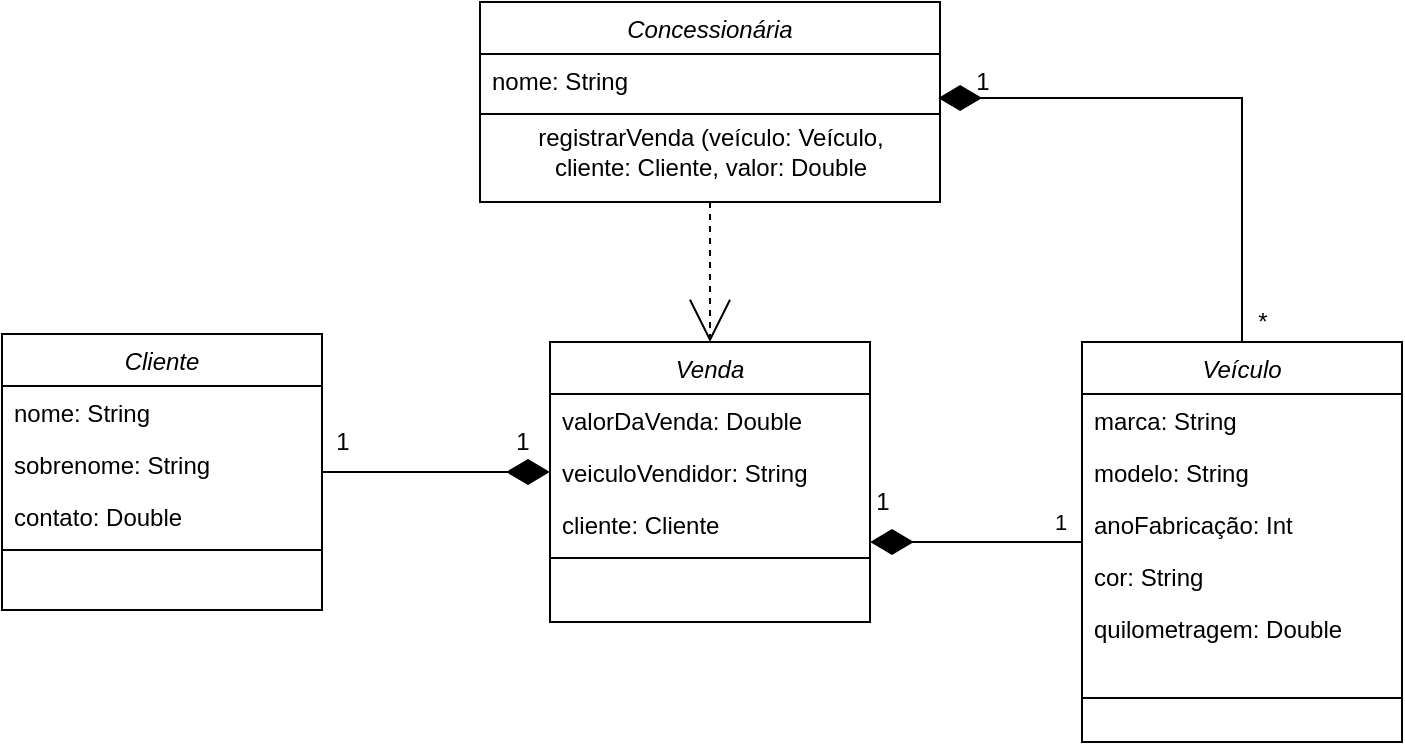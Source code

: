 <mxfile version="13.7.1" type="device"><diagram id="C5RBs43oDa-KdzZeNtuy" name="Page-1"><mxGraphModel dx="1422" dy="745" grid="1" gridSize="10" guides="1" tooltips="1" connect="1" arrows="1" fold="1" page="1" pageScale="1" pageWidth="827" pageHeight="1169" math="0" shadow="0"><root><mxCell id="WIyWlLk6GJQsqaUBKTNV-0"/><mxCell id="WIyWlLk6GJQsqaUBKTNV-1" parent="WIyWlLk6GJQsqaUBKTNV-0"/><mxCell id="psAEGaWoOe4yXrMalvT4-34" style="edgeStyle=orthogonalEdgeStyle;rounded=0;orthogonalLoop=1;jettySize=auto;html=1;entryX=0.5;entryY=0;entryDx=0;entryDy=0;endArrow=open;endFill=0;endSize=19;dashed=1;" edge="1" parent="WIyWlLk6GJQsqaUBKTNV-1" source="psAEGaWoOe4yXrMalvT4-0" target="zkfFHV4jXpPFQw0GAbJ--17"><mxGeometry relative="1" as="geometry"/></mxCell><mxCell id="psAEGaWoOe4yXrMalvT4-0" value="Concessionária" style="swimlane;fontStyle=2;align=center;verticalAlign=top;childLayout=stackLayout;horizontal=1;startSize=26;horizontalStack=0;resizeParent=1;resizeLast=0;collapsible=1;marginBottom=0;rounded=0;shadow=0;strokeWidth=1;" vertex="1" parent="WIyWlLk6GJQsqaUBKTNV-1"><mxGeometry x="299" y="80" width="230" height="100" as="geometry"><mxRectangle x="230" y="140" width="160" height="26" as="alternateBounds"/></mxGeometry></mxCell><mxCell id="psAEGaWoOe4yXrMalvT4-1" value="nome: String" style="text;align=left;verticalAlign=top;spacingLeft=4;spacingRight=4;overflow=hidden;rotatable=0;points=[[0,0.5],[1,0.5]];portConstraint=eastwest;" vertex="1" parent="psAEGaWoOe4yXrMalvT4-0"><mxGeometry y="26" width="230" height="26" as="geometry"/></mxCell><mxCell id="psAEGaWoOe4yXrMalvT4-4" value="" style="line;html=1;strokeWidth=1;align=left;verticalAlign=middle;spacingTop=-1;spacingLeft=3;spacingRight=3;rotatable=0;labelPosition=right;points=[];portConstraint=eastwest;" vertex="1" parent="psAEGaWoOe4yXrMalvT4-0"><mxGeometry y="52" width="230" height="8" as="geometry"/></mxCell><mxCell id="psAEGaWoOe4yXrMalvT4-12" value="registrarVenda (veículo: Veículo, &lt;br&gt;cliente: Cliente, valor: Double" style="text;html=1;align=center;verticalAlign=middle;resizable=0;points=[];autosize=1;" vertex="1" parent="psAEGaWoOe4yXrMalvT4-0"><mxGeometry y="60" width="230" height="30" as="geometry"/></mxCell><mxCell id="zkfFHV4jXpPFQw0GAbJ--17" value="Venda" style="swimlane;fontStyle=2;align=center;verticalAlign=top;childLayout=stackLayout;horizontal=1;startSize=26;horizontalStack=0;resizeParent=1;resizeLast=0;collapsible=1;marginBottom=0;rounded=0;shadow=0;strokeWidth=1;" parent="WIyWlLk6GJQsqaUBKTNV-1" vertex="1"><mxGeometry x="334" y="250" width="160" height="140" as="geometry"><mxRectangle x="550" y="140" width="160" height="26" as="alternateBounds"/></mxGeometry></mxCell><mxCell id="zkfFHV4jXpPFQw0GAbJ--18" value="valorDaVenda: Double" style="text;align=left;verticalAlign=top;spacingLeft=4;spacingRight=4;overflow=hidden;rotatable=0;points=[[0,0.5],[1,0.5]];portConstraint=eastwest;" parent="zkfFHV4jXpPFQw0GAbJ--17" vertex="1"><mxGeometry y="26" width="160" height="26" as="geometry"/></mxCell><mxCell id="zkfFHV4jXpPFQw0GAbJ--19" value="veiculoVendidor: String" style="text;align=left;verticalAlign=top;spacingLeft=4;spacingRight=4;overflow=hidden;rotatable=0;points=[[0,0.5],[1,0.5]];portConstraint=eastwest;rounded=0;shadow=0;html=0;" parent="zkfFHV4jXpPFQw0GAbJ--17" vertex="1"><mxGeometry y="52" width="160" height="26" as="geometry"/></mxCell><mxCell id="zkfFHV4jXpPFQw0GAbJ--20" value="cliente: Cliente" style="text;align=left;verticalAlign=top;spacingLeft=4;spacingRight=4;overflow=hidden;rotatable=0;points=[[0,0.5],[1,0.5]];portConstraint=eastwest;rounded=0;shadow=0;html=0;" parent="zkfFHV4jXpPFQw0GAbJ--17" vertex="1"><mxGeometry y="78" width="160" height="26" as="geometry"/></mxCell><mxCell id="zkfFHV4jXpPFQw0GAbJ--23" value="" style="line;html=1;strokeWidth=1;align=left;verticalAlign=middle;spacingTop=-1;spacingLeft=3;spacingRight=3;rotatable=0;labelPosition=right;points=[];portConstraint=eastwest;" parent="zkfFHV4jXpPFQw0GAbJ--17" vertex="1"><mxGeometry y="104" width="160" height="8" as="geometry"/></mxCell><mxCell id="psAEGaWoOe4yXrMalvT4-24" style="edgeStyle=orthogonalEdgeStyle;rounded=0;orthogonalLoop=1;jettySize=auto;html=1;entryX=0.996;entryY=0.846;entryDx=0;entryDy=0;entryPerimeter=0;endArrow=diamondThin;endFill=1;endSize=19;" edge="1" parent="WIyWlLk6GJQsqaUBKTNV-1" source="psAEGaWoOe4yXrMalvT4-5" target="psAEGaWoOe4yXrMalvT4-1"><mxGeometry relative="1" as="geometry"/></mxCell><mxCell id="psAEGaWoOe4yXrMalvT4-27" style="edgeStyle=orthogonalEdgeStyle;rounded=0;orthogonalLoop=1;jettySize=auto;html=1;entryX=1;entryY=0.846;entryDx=0;entryDy=0;entryPerimeter=0;endArrow=diamondThin;endFill=1;endSize=19;" edge="1" parent="WIyWlLk6GJQsqaUBKTNV-1" source="psAEGaWoOe4yXrMalvT4-5" target="zkfFHV4jXpPFQw0GAbJ--20"><mxGeometry relative="1" as="geometry"/></mxCell><mxCell id="psAEGaWoOe4yXrMalvT4-28" value="1" style="edgeLabel;html=1;align=center;verticalAlign=middle;resizable=0;points=[];" vertex="1" connectable="0" parent="psAEGaWoOe4yXrMalvT4-27"><mxGeometry x="-0.792" y="-2" relative="1" as="geometry"><mxPoint y="-8" as="offset"/></mxGeometry></mxCell><mxCell id="psAEGaWoOe4yXrMalvT4-5" value="Veículo" style="swimlane;fontStyle=2;align=center;verticalAlign=top;childLayout=stackLayout;horizontal=1;startSize=26;horizontalStack=0;resizeParent=1;resizeLast=0;collapsible=1;marginBottom=0;rounded=0;shadow=0;strokeWidth=1;" vertex="1" parent="WIyWlLk6GJQsqaUBKTNV-1"><mxGeometry x="600" y="250" width="160" height="200" as="geometry"><mxRectangle x="230" y="140" width="160" height="26" as="alternateBounds"/></mxGeometry></mxCell><mxCell id="psAEGaWoOe4yXrMalvT4-6" value="marca: String" style="text;align=left;verticalAlign=top;spacingLeft=4;spacingRight=4;overflow=hidden;rotatable=0;points=[[0,0.5],[1,0.5]];portConstraint=eastwest;" vertex="1" parent="psAEGaWoOe4yXrMalvT4-5"><mxGeometry y="26" width="160" height="26" as="geometry"/></mxCell><mxCell id="psAEGaWoOe4yXrMalvT4-7" value="modelo: String" style="text;align=left;verticalAlign=top;spacingLeft=4;spacingRight=4;overflow=hidden;rotatable=0;points=[[0,0.5],[1,0.5]];portConstraint=eastwest;rounded=0;shadow=0;html=0;" vertex="1" parent="psAEGaWoOe4yXrMalvT4-5"><mxGeometry y="52" width="160" height="26" as="geometry"/></mxCell><mxCell id="psAEGaWoOe4yXrMalvT4-8" value="anoFabricação: Int" style="text;align=left;verticalAlign=top;spacingLeft=4;spacingRight=4;overflow=hidden;rotatable=0;points=[[0,0.5],[1,0.5]];portConstraint=eastwest;rounded=0;shadow=0;html=0;" vertex="1" parent="psAEGaWoOe4yXrMalvT4-5"><mxGeometry y="78" width="160" height="26" as="geometry"/></mxCell><mxCell id="psAEGaWoOe4yXrMalvT4-10" value="cor: String" style="text;align=left;verticalAlign=top;spacingLeft=4;spacingRight=4;overflow=hidden;rotatable=0;points=[[0,0.5],[1,0.5]];portConstraint=eastwest;rounded=0;shadow=0;html=0;" vertex="1" parent="psAEGaWoOe4yXrMalvT4-5"><mxGeometry y="104" width="160" height="26" as="geometry"/></mxCell><mxCell id="psAEGaWoOe4yXrMalvT4-11" value="quilometragem: Double" style="text;align=left;verticalAlign=top;spacingLeft=4;spacingRight=4;overflow=hidden;rotatable=0;points=[[0,0.5],[1,0.5]];portConstraint=eastwest;rounded=0;shadow=0;html=0;" vertex="1" parent="psAEGaWoOe4yXrMalvT4-5"><mxGeometry y="130" width="160" height="26" as="geometry"/></mxCell><mxCell id="psAEGaWoOe4yXrMalvT4-9" value="" style="line;html=1;strokeWidth=1;align=left;verticalAlign=middle;spacingTop=-1;spacingLeft=3;spacingRight=3;rotatable=0;labelPosition=right;points=[];portConstraint=eastwest;" vertex="1" parent="psAEGaWoOe4yXrMalvT4-5"><mxGeometry y="156" width="160" height="44" as="geometry"/></mxCell><mxCell id="psAEGaWoOe4yXrMalvT4-31" style="edgeStyle=orthogonalEdgeStyle;rounded=0;orthogonalLoop=1;jettySize=auto;html=1;entryX=0;entryY=0.5;entryDx=0;entryDy=0;endArrow=diamondThin;endFill=1;endSize=19;" edge="1" parent="WIyWlLk6GJQsqaUBKTNV-1" source="zkfFHV4jXpPFQw0GAbJ--0" target="zkfFHV4jXpPFQw0GAbJ--19"><mxGeometry relative="1" as="geometry"/></mxCell><mxCell id="psAEGaWoOe4yXrMalvT4-22" value="1" style="text;html=1;align=center;verticalAlign=middle;resizable=0;points=[];autosize=1;" vertex="1" parent="WIyWlLk6GJQsqaUBKTNV-1"><mxGeometry x="540" y="110" width="20" height="20" as="geometry"/></mxCell><mxCell id="psAEGaWoOe4yXrMalvT4-23" value="*" style="text;html=1;align=center;verticalAlign=middle;resizable=0;points=[];autosize=1;" vertex="1" parent="WIyWlLk6GJQsqaUBKTNV-1"><mxGeometry x="680" y="230" width="20" height="20" as="geometry"/></mxCell><mxCell id="psAEGaWoOe4yXrMalvT4-29" value="1" style="text;html=1;align=center;verticalAlign=middle;resizable=0;points=[];autosize=1;" vertex="1" parent="WIyWlLk6GJQsqaUBKTNV-1"><mxGeometry x="490" y="320" width="20" height="20" as="geometry"/></mxCell><mxCell id="zkfFHV4jXpPFQw0GAbJ--0" value="Cliente" style="swimlane;fontStyle=2;align=center;verticalAlign=top;childLayout=stackLayout;horizontal=1;startSize=26;horizontalStack=0;resizeParent=1;resizeLast=0;collapsible=1;marginBottom=0;rounded=0;shadow=0;strokeWidth=1;" parent="WIyWlLk6GJQsqaUBKTNV-1" vertex="1"><mxGeometry x="60" y="246" width="160" height="138" as="geometry"><mxRectangle x="230" y="140" width="160" height="26" as="alternateBounds"/></mxGeometry></mxCell><mxCell id="zkfFHV4jXpPFQw0GAbJ--1" value="nome: String" style="text;align=left;verticalAlign=top;spacingLeft=4;spacingRight=4;overflow=hidden;rotatable=0;points=[[0,0.5],[1,0.5]];portConstraint=eastwest;" parent="zkfFHV4jXpPFQw0GAbJ--0" vertex="1"><mxGeometry y="26" width="160" height="26" as="geometry"/></mxCell><mxCell id="zkfFHV4jXpPFQw0GAbJ--2" value="sobrenome: String" style="text;align=left;verticalAlign=top;spacingLeft=4;spacingRight=4;overflow=hidden;rotatable=0;points=[[0,0.5],[1,0.5]];portConstraint=eastwest;rounded=0;shadow=0;html=0;" parent="zkfFHV4jXpPFQw0GAbJ--0" vertex="1"><mxGeometry y="52" width="160" height="26" as="geometry"/></mxCell><mxCell id="zkfFHV4jXpPFQw0GAbJ--3" value="contato: Double" style="text;align=left;verticalAlign=top;spacingLeft=4;spacingRight=4;overflow=hidden;rotatable=0;points=[[0,0.5],[1,0.5]];portConstraint=eastwest;rounded=0;shadow=0;html=0;" parent="zkfFHV4jXpPFQw0GAbJ--0" vertex="1"><mxGeometry y="78" width="160" height="26" as="geometry"/></mxCell><mxCell id="zkfFHV4jXpPFQw0GAbJ--4" value="" style="line;html=1;strokeWidth=1;align=left;verticalAlign=middle;spacingTop=-1;spacingLeft=3;spacingRight=3;rotatable=0;labelPosition=right;points=[];portConstraint=eastwest;" parent="zkfFHV4jXpPFQw0GAbJ--0" vertex="1"><mxGeometry y="104" width="160" height="8" as="geometry"/></mxCell><mxCell id="psAEGaWoOe4yXrMalvT4-32" value="1" style="text;html=1;align=center;verticalAlign=middle;resizable=0;points=[];autosize=1;" vertex="1" parent="WIyWlLk6GJQsqaUBKTNV-1"><mxGeometry x="310" y="290" width="20" height="20" as="geometry"/></mxCell><mxCell id="psAEGaWoOe4yXrMalvT4-33" value="1" style="text;html=1;align=center;verticalAlign=middle;resizable=0;points=[];autosize=1;" vertex="1" parent="WIyWlLk6GJQsqaUBKTNV-1"><mxGeometry x="220" y="290" width="20" height="20" as="geometry"/></mxCell></root></mxGraphModel></diagram></mxfile>